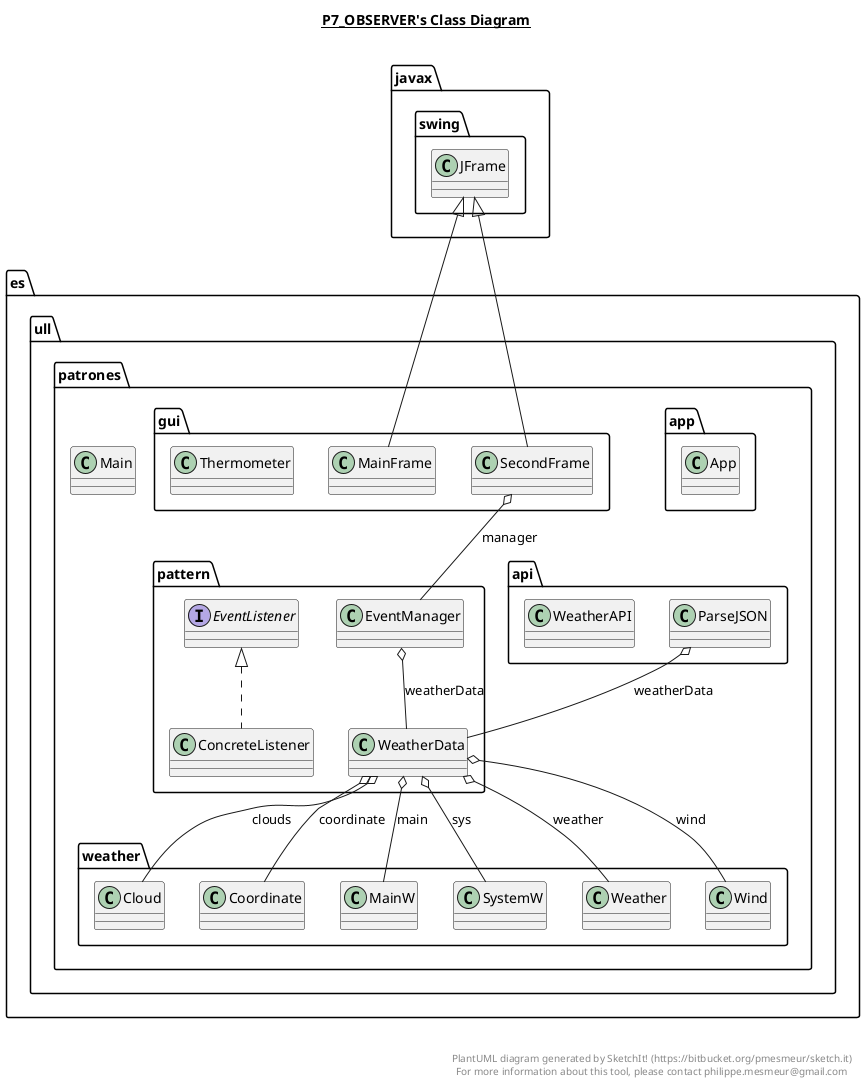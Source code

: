 @startuml

title __P7_OBSERVER's Class Diagram__\n

  namespace es.ull.patrones {
    class Main {
    }
  }
  

  namespace es.ull.patrones {
    namespace es.ull.patrones.api {
      class es.ull.patrones.api.ParseJSON {
      }
    }
  }
  

  namespace es.ull.patrones {
    namespace es.ull.patrones.api {
      class es.ull.patrones.api.WeatherAPI {
      }
    }
  }
  

  namespace es.ull.patrones {
    namespace es.ull.patrones.app {
      class es.ull.patrones.app.App {
      }
    }
  }
  

  namespace es.ull.patrones {
    namespace es.ull.patrones.gui {
      class es.ull.patrones.gui.MainFrame {
      }
    }
  }
  

  namespace es.ull.patrones {
    namespace es.ull.patrones.gui {
      class es.ull.patrones.gui.SecondFrame {
      }
    }
  }
  

  namespace es.ull.patrones {
    namespace es.ull.patrones.gui {
      class es.ull.patrones.gui.Thermometer {
      }
    }
  }
  

  namespace es.ull.patrones {
    namespace es.ull.patrones.pattern {
      class es.ull.patrones.pattern.ConcreteListener {
      }
    }
  }
  

  namespace es.ull.patrones {
    namespace es.ull.patrones.pattern {
      interface es.ull.patrones.pattern.EventListener {
      }
    }
  }
  

  namespace es.ull.patrones {
    namespace es.ull.patrones.pattern {
      class es.ull.patrones.pattern.EventManager {
      }
    }
  }
  

  namespace es.ull.patrones {
    namespace es.ull.patrones.pattern {
      class es.ull.patrones.pattern.WeatherData {
      }
    }
  }
  

  namespace es.ull.patrones {
    namespace es.ull.patrones.weather {
      class es.ull.patrones.weather.Cloud {
      }
    }
  }
  

  namespace es.ull.patrones {
    namespace es.ull.patrones.weather {
      class es.ull.patrones.weather.Coordinate {
      }
    }
  }
  

  namespace es.ull.patrones {
    namespace es.ull.patrones.weather {
      class es.ull.patrones.weather.MainW {
      }
    }
  }
  

  namespace es.ull.patrones {
    namespace es.ull.patrones.weather {
      class es.ull.patrones.weather.SystemW {
      }
    }
  }
  

  namespace es.ull.patrones {
    namespace es.ull.patrones.weather {
      class es.ull.patrones.weather.Weather {
      }
    }
  }
  

  namespace es.ull.patrones {
    namespace es.ull.patrones.weather {
      class es.ull.patrones.weather.Wind {
      }
    }
  }
  

  es.ull.patrones.api.ParseJSON o-- es.ull.patrones.pattern.WeatherData : weatherData
  es.ull.patrones.gui.MainFrame -up-|> javax.swing.JFrame
  es.ull.patrones.gui.SecondFrame -up-|> javax.swing.JFrame
  es.ull.patrones.gui.SecondFrame o-- es.ull.patrones.pattern.EventManager : manager
  es.ull.patrones.pattern.ConcreteListener .up.|> es.ull.patrones.pattern.EventListener
  es.ull.patrones.pattern.EventManager o-- es.ull.patrones.pattern.WeatherData : weatherData
  es.ull.patrones.pattern.WeatherData o-- es.ull.patrones.weather.Cloud : clouds
  es.ull.patrones.pattern.WeatherData o-- es.ull.patrones.weather.Coordinate : coordinate
  es.ull.patrones.pattern.WeatherData o-- es.ull.patrones.weather.MainW : main
  es.ull.patrones.pattern.WeatherData o-- es.ull.patrones.weather.SystemW : sys
  es.ull.patrones.pattern.WeatherData o-- es.ull.patrones.weather.Weather : weather
  es.ull.patrones.pattern.WeatherData o-- es.ull.patrones.weather.Wind : wind


right footer


PlantUML diagram generated by SketchIt! (https://bitbucket.org/pmesmeur/sketch.it)
For more information about this tool, please contact philippe.mesmeur@gmail.com
endfooter

@enduml
